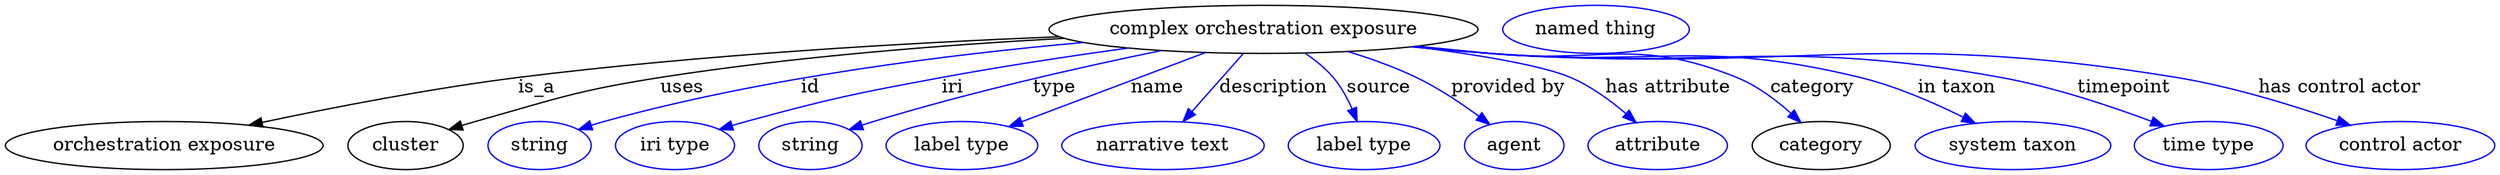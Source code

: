 digraph {
	graph [bb="0,0,1852.5,123"];
	node [label="\N"];
	"complex orchestration exposure"	[height=0.5,
		label="complex orchestration exposure",
		pos="936.29,105",
		width=4.4413];
	"orchestration exposure"	[height=0.5,
		pos="118.29,18",
		width=3.2858];
	"complex orchestration exposure" -> "orchestration exposure"	[label=is_a,
		lp="395.29,61.5",
		pos="e,181.18,33.247 783.87,99.515 672.09,94.98 516.83,86.09 381.29,69 316.53,60.834 243.66,46.579 191.08,35.373"];
	cluster	[height=0.5,
		pos="297.29,18",
		width=1.1916];
	"complex orchestration exposure" -> cluster	[label=uses,
		lp="502.79,61.5",
		pos="e,329.62,30.011 787.39,98.36 699.4,93.552 586.04,84.79 486.29,69 424.43,59.208 409.55,53.078 349.29,36 345.99,35.065 342.59,34.056 \
339.18,33.012"];
	id	[color=blue,
		height=0.5,
		label=string,
		pos="396.29,18",
		width=1.0652];
	"complex orchestration exposure" -> id	[color=blue,
		label=id,
		lp="598.29,61.5",
		pos="e,425.27,29.996 802.26,95.174 702.21,86.263 562.9,68.912 444.29,36 441.18,35.137 437.98,34.175 434.78,33.159",
		style=solid];
	iri	[color=blue,
		height=0.5,
		label="iri type",
		pos="497.29,18",
		width=1.2277];
	"complex orchestration exposure" -> iri	[color=blue,
		label=iri,
		lp="704.29,61.5",
		pos="e,530.58,29.946 834.99,91.034 792.08,85.074 741.62,77.449 696.29,69 631.32,56.888 615.09,53.271 551.29,36 547.71,35.031 544.01,33.979 \
540.31,32.889",
		style=solid];
	type	[color=blue,
		height=0.5,
		label=string,
		pos="598.29,18",
		width=1.0652];
	"complex orchestration exposure" -> type	[color=blue,
		label=type,
		lp="780.29,61.5",
		pos="e,627.22,29.97 859.86,89.121 800.72,76.894 717.08,58.037 645.29,36 642.53,35.153 639.69,34.238 636.84,33.289",
		style=solid];
	name	[color=blue,
		height=0.5,
		label="label type",
		pos="711.29,18",
		width=1.5707];
	"complex orchestration exposure" -> name	[color=blue,
		label=name,
		lp="857.29,61.5",
		pos="e,746.41,32.27 892.91,87.611 853.5,72.726 795.63,50.863 755.86,35.839",
		style=solid];
	description	[color=blue,
		height=0.5,
		label="narrative text",
		pos="861.29,18",
		width=2.0943];
	"complex orchestration exposure" -> description	[color=blue,
		label=description,
		lp="943.79,61.5",
		pos="e,876.19,35.885 921.11,86.799 910.16,74.39 895.22,57.458 883.01,43.618",
		style=solid];
	source	[color=blue,
		height=0.5,
		label="label type",
		pos="1011.3,18",
		width=1.5707];
	"complex orchestration exposure" -> source	[color=blue,
		label=source,
		lp="1022.3,61.5",
		pos="e,1006.1,36.066 967.15,87.262 974.73,82.125 982.37,75.963 988.29,69 994.1,62.169 998.74,53.628 1002.3,45.547",
		style=solid];
	"provided by"	[color=blue,
		height=0.5,
		label=agent,
		pos="1123.3,18",
		width=1.0291];
	"complex orchestration exposure" -> "provided by"	[color=blue,
		label="provided by",
		lp="1118.8,61.5",
		pos="e,1105,33.821 999.12,88.425 1016.1,83.219 1034.3,76.732 1050.3,69 1066.6,61.12 1083.4,49.867 1096.8,40.03",
		style=solid];
	"has attribute"	[color=blue,
		height=0.5,
		label=attribute,
		pos="1230.3,18",
		width=1.4443];
	"complex orchestration exposure" -> "has attribute"	[color=blue,
		label="has attribute",
		lp="1238.3,61.5",
		pos="e,1214.2,35.19 1048.5,92.15 1095.4,86.104 1144,78.104 1165.3,69 1180.4,62.548 1195.1,51.756 1206.7,41.846",
		style=solid];
	category	[height=0.5,
		pos="1351.3,18",
		width=1.4263];
	"complex orchestration exposure" -> category	[color=blue,
		label=category,
		lp="1345.8,61.5",
		pos="e,1336.2,35.497 1050.6,92.373 1068.6,90.563 1086.9,88.723 1104.3,87 1186.5,78.842 1212.8,100.24 1289.3,69 1303.9,63.025 1317.8,52.422 \
1328.8,42.513",
		style=solid];
	"in taxon"	[color=blue,
		height=0.5,
		label="system taxon",
		pos="1493.3,18",
		width=2.022];
	"complex orchestration exposure" -> "in taxon"	[color=blue,
		label="in taxon",
		lp="1452.3,61.5",
		pos="e,1465.3,34.869 1048.3,92.1 1067,90.277 1086.2,88.504 1104.3,87 1227.2,76.788 1261.5,98.611 1381.3,69 1407.4,62.544 1435,50.287 \
1456.3,39.525",
		style=solid];
	timepoint	[color=blue,
		height=0.5,
		label="time type",
		pos="1639.3,18",
		width=1.5346];
	"complex orchestration exposure" -> timepoint	[color=blue,
		label=timepoint,
		lp="1577.3,61.5",
		pos="e,1606.3,32.553 1046.9,91.954 1066,90.117 1085.7,88.377 1104.3,87 1273.3,74.462 1318.5,99.445 1485.3,69 1524,61.939 1566.3,47.669 \
1596.8,36.175",
		style=solid];
	"has control actor"	[color=blue,
		height=0.5,
		label="control actor",
		pos="1782.3,18",
		width=1.9498];
	"complex orchestration exposure" -> "has control actor"	[color=blue,
		label="has control actor",
		lp="1737.8,61.5",
		pos="e,1744.7,33.356 1046,91.85 1065.4,90.001 1085.4,88.285 1104.3,87 1331.5,71.53 1391.6,106.14 1616.3,69 1657.2,62.237 1702.1,48.275 \
1734.9,36.82",
		style=solid];
	"named thing_category"	[color=blue,
		height=0.5,
		label="named thing",
		pos="1183.3,105",
		width=1.9318];
}
